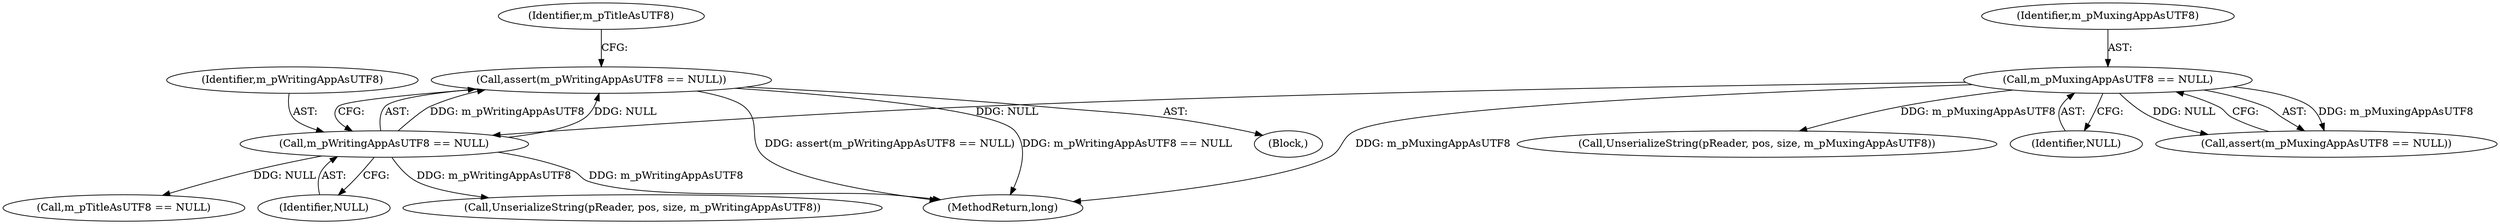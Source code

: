 digraph "0_Android_cc274e2abe8b2a6698a5c47d8aa4bb45f1f9538d_40@API" {
"1000112" [label="(Call,assert(m_pWritingAppAsUTF8 == NULL))"];
"1000113" [label="(Call,m_pWritingAppAsUTF8 == NULL)"];
"1000109" [label="(Call,m_pMuxingAppAsUTF8 == NULL)"];
"1000108" [label="(Call,assert(m_pMuxingAppAsUTF8 == NULL))"];
"1000234" [label="(Call,UnserializeString(pReader, pos, size, m_pWritingAppAsUTF8))"];
"1000216" [label="(Call,UnserializeString(pReader, pos, size, m_pMuxingAppAsUTF8))"];
"1000117" [label="(Call,m_pTitleAsUTF8 == NULL)"];
"1000111" [label="(Identifier,NULL)"];
"1000113" [label="(Call,m_pWritingAppAsUTF8 == NULL)"];
"1000110" [label="(Identifier,m_pMuxingAppAsUTF8)"];
"1000115" [label="(Identifier,NULL)"];
"1000107" [label="(Block,)"];
"1000109" [label="(Call,m_pMuxingAppAsUTF8 == NULL)"];
"1000118" [label="(Identifier,m_pTitleAsUTF8)"];
"1000112" [label="(Call,assert(m_pWritingAppAsUTF8 == NULL))"];
"1000114" [label="(Identifier,m_pWritingAppAsUTF8)"];
"1000290" [label="(MethodReturn,long)"];
"1000112" -> "1000107"  [label="AST: "];
"1000112" -> "1000113"  [label="CFG: "];
"1000113" -> "1000112"  [label="AST: "];
"1000118" -> "1000112"  [label="CFG: "];
"1000112" -> "1000290"  [label="DDG: assert(m_pWritingAppAsUTF8 == NULL)"];
"1000112" -> "1000290"  [label="DDG: m_pWritingAppAsUTF8 == NULL"];
"1000113" -> "1000112"  [label="DDG: m_pWritingAppAsUTF8"];
"1000113" -> "1000112"  [label="DDG: NULL"];
"1000113" -> "1000115"  [label="CFG: "];
"1000114" -> "1000113"  [label="AST: "];
"1000115" -> "1000113"  [label="AST: "];
"1000113" -> "1000290"  [label="DDG: m_pWritingAppAsUTF8"];
"1000109" -> "1000113"  [label="DDG: NULL"];
"1000113" -> "1000117"  [label="DDG: NULL"];
"1000113" -> "1000234"  [label="DDG: m_pWritingAppAsUTF8"];
"1000109" -> "1000108"  [label="AST: "];
"1000109" -> "1000111"  [label="CFG: "];
"1000110" -> "1000109"  [label="AST: "];
"1000111" -> "1000109"  [label="AST: "];
"1000108" -> "1000109"  [label="CFG: "];
"1000109" -> "1000290"  [label="DDG: m_pMuxingAppAsUTF8"];
"1000109" -> "1000108"  [label="DDG: m_pMuxingAppAsUTF8"];
"1000109" -> "1000108"  [label="DDG: NULL"];
"1000109" -> "1000216"  [label="DDG: m_pMuxingAppAsUTF8"];
}
